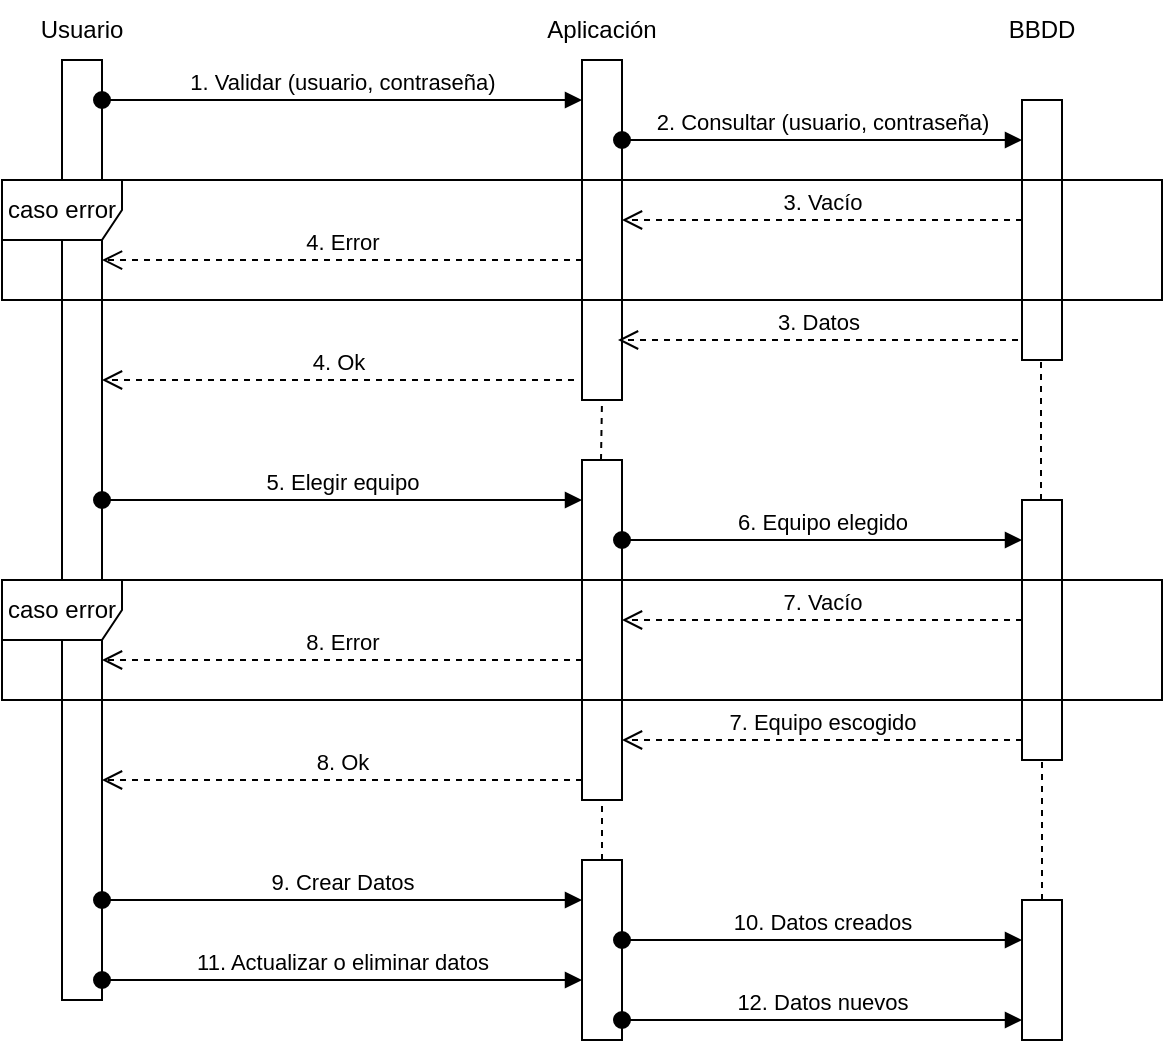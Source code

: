 <mxfile version="27.0.3">
  <diagram name="Página-1" id="u7MumK58wo4-aX8nqDDU">
    <mxGraphModel grid="1" page="1" gridSize="10" guides="1" tooltips="1" connect="1" arrows="1" fold="1" pageScale="1" pageWidth="827" pageHeight="1169" math="0" shadow="0">
      <root>
        <mxCell id="0" />
        <mxCell id="1" parent="0" />
        <mxCell id="o_gvsKv-QjHIP0NuVktO-1" value="" style="html=1;points=[[0,0,0,0,5],[0,1,0,0,-5],[1,0,0,0,5],[1,1,0,0,-5]];perimeter=orthogonalPerimeter;outlineConnect=0;targetShapes=umlLifeline;portConstraint=eastwest;newEdgeStyle={&quot;curved&quot;:0,&quot;rounded&quot;:0};" vertex="1" parent="1">
          <mxGeometry x="130" y="80" width="20" height="470" as="geometry" />
        </mxCell>
        <mxCell id="o_gvsKv-QjHIP0NuVktO-3" value="Usuario" style="text;html=1;align=center;verticalAlign=middle;whiteSpace=wrap;rounded=0;" vertex="1" parent="1">
          <mxGeometry x="110" y="50" width="60" height="30" as="geometry" />
        </mxCell>
        <mxCell id="o_gvsKv-QjHIP0NuVktO-4" value="Aplicación" style="text;html=1;align=center;verticalAlign=middle;whiteSpace=wrap;rounded=0;" vertex="1" parent="1">
          <mxGeometry x="370" y="50" width="60" height="30" as="geometry" />
        </mxCell>
        <mxCell id="o_gvsKv-QjHIP0NuVktO-5" value="BBDD" style="text;html=1;align=center;verticalAlign=middle;whiteSpace=wrap;rounded=0;" vertex="1" parent="1">
          <mxGeometry x="590" y="50" width="60" height="30" as="geometry" />
        </mxCell>
        <mxCell id="o_gvsKv-QjHIP0NuVktO-6" value="" style="html=1;points=[[0,0,0,0,5],[0,1,0,0,-5],[1,0,0,0,5],[1,1,0,0,-5]];perimeter=orthogonalPerimeter;outlineConnect=0;targetShapes=umlLifeline;portConstraint=eastwest;newEdgeStyle={&quot;curved&quot;:0,&quot;rounded&quot;:0};" vertex="1" parent="1">
          <mxGeometry x="390" y="80" width="20" height="170" as="geometry" />
        </mxCell>
        <mxCell id="o_gvsKv-QjHIP0NuVktO-7" value="1. Validar (usuario, contraseña)" style="html=1;verticalAlign=bottom;startArrow=oval;startFill=1;endArrow=block;startSize=8;curved=0;rounded=0;" edge="1" parent="1">
          <mxGeometry width="60" relative="1" as="geometry">
            <mxPoint x="150" y="100" as="sourcePoint" />
            <mxPoint x="390" y="100" as="targetPoint" />
          </mxGeometry>
        </mxCell>
        <mxCell id="o_gvsKv-QjHIP0NuVktO-8" value="" style="html=1;points=[[0,0,0,0,5],[0,1,0,0,-5],[1,0,0,0,5],[1,1,0,0,-5]];perimeter=orthogonalPerimeter;outlineConnect=0;targetShapes=umlLifeline;portConstraint=eastwest;newEdgeStyle={&quot;curved&quot;:0,&quot;rounded&quot;:0};" vertex="1" parent="1">
          <mxGeometry x="610" y="100" width="20" height="130" as="geometry" />
        </mxCell>
        <mxCell id="o_gvsKv-QjHIP0NuVktO-9" value="2. Consultar (usuario, contraseña)" style="html=1;verticalAlign=bottom;startArrow=oval;startFill=1;endArrow=block;startSize=8;curved=0;rounded=0;" edge="1" parent="1" source="o_gvsKv-QjHIP0NuVktO-6" target="o_gvsKv-QjHIP0NuVktO-8">
          <mxGeometry width="60" relative="1" as="geometry">
            <mxPoint x="450" y="120" as="sourcePoint" />
            <mxPoint x="600" y="120" as="targetPoint" />
            <Array as="points">
              <mxPoint x="560" y="120" />
            </Array>
            <mxPoint as="offset" />
          </mxGeometry>
        </mxCell>
        <mxCell id="o_gvsKv-QjHIP0NuVktO-10" value="3. Vacío" style="html=1;verticalAlign=bottom;endArrow=open;dashed=1;endSize=8;curved=0;rounded=0;" edge="1" parent="1">
          <mxGeometry relative="1" as="geometry">
            <mxPoint x="610" y="160" as="sourcePoint" />
            <mxPoint x="410" y="160" as="targetPoint" />
            <Array as="points">
              <mxPoint x="500" y="160" />
            </Array>
          </mxGeometry>
        </mxCell>
        <mxCell id="o_gvsKv-QjHIP0NuVktO-11" value="4. Error" style="html=1;verticalAlign=bottom;endArrow=open;dashed=1;endSize=8;curved=0;rounded=0;exitX=0;exitY=0.615;exitDx=0;exitDy=0;exitPerimeter=0;" edge="1" parent="1">
          <mxGeometry relative="1" as="geometry">
            <mxPoint x="390" y="180.0" as="sourcePoint" />
            <mxPoint x="150" y="180.05" as="targetPoint" />
            <Array as="points">
              <mxPoint x="350" y="180.05" />
            </Array>
          </mxGeometry>
        </mxCell>
        <mxCell id="o_gvsKv-QjHIP0NuVktO-12" value="caso error" style="shape=umlFrame;whiteSpace=wrap;html=1;pointerEvents=0;" vertex="1" parent="1">
          <mxGeometry x="100" y="140" width="580" height="60" as="geometry" />
        </mxCell>
        <mxCell id="o_gvsKv-QjHIP0NuVktO-13" value="3. Datos" style="html=1;verticalAlign=bottom;endArrow=open;dashed=1;endSize=8;curved=0;rounded=0;entryX=1;entryY=0.667;entryDx=0;entryDy=0;entryPerimeter=0;" edge="1" parent="1">
          <mxGeometry relative="1" as="geometry">
            <mxPoint x="608" y="220" as="sourcePoint" />
            <mxPoint x="408" y="220" as="targetPoint" />
          </mxGeometry>
        </mxCell>
        <mxCell id="o_gvsKv-QjHIP0NuVktO-14" value="4. Ok" style="html=1;verticalAlign=bottom;endArrow=open;dashed=1;endSize=8;curved=0;rounded=0;exitX=-0.2;exitY=0.805;exitDx=0;exitDy=0;exitPerimeter=0;" edge="1" parent="1">
          <mxGeometry relative="1" as="geometry">
            <mxPoint x="386" y="240.05" as="sourcePoint" />
            <mxPoint x="150" y="240" as="targetPoint" />
            <Array as="points">
              <mxPoint x="300" y="240" />
            </Array>
          </mxGeometry>
        </mxCell>
        <mxCell id="o_gvsKv-QjHIP0NuVktO-15" value="" style="html=1;points=[[0,0,0,0,5],[0,1,0,0,-5],[1,0,0,0,5],[1,1,0,0,-5]];perimeter=orthogonalPerimeter;outlineConnect=0;targetShapes=umlLifeline;portConstraint=eastwest;newEdgeStyle={&quot;curved&quot;:0,&quot;rounded&quot;:0};" vertex="1" parent="1">
          <mxGeometry x="390" y="280" width="20" height="170" as="geometry" />
        </mxCell>
        <mxCell id="o_gvsKv-QjHIP0NuVktO-16" value="5. Elegir equipo" style="html=1;verticalAlign=bottom;startArrow=oval;startFill=1;endArrow=block;startSize=8;curved=0;rounded=0;" edge="1" parent="1">
          <mxGeometry width="60" relative="1" as="geometry">
            <mxPoint x="150" y="300" as="sourcePoint" />
            <mxPoint x="390" y="300" as="targetPoint" />
          </mxGeometry>
        </mxCell>
        <mxCell id="o_gvsKv-QjHIP0NuVktO-17" value="" style="html=1;points=[[0,0,0,0,5],[0,1,0,0,-5],[1,0,0,0,5],[1,1,0,0,-5]];perimeter=orthogonalPerimeter;outlineConnect=0;targetShapes=umlLifeline;portConstraint=eastwest;newEdgeStyle={&quot;curved&quot;:0,&quot;rounded&quot;:0};" vertex="1" parent="1">
          <mxGeometry x="610" y="300" width="20" height="130" as="geometry" />
        </mxCell>
        <mxCell id="o_gvsKv-QjHIP0NuVktO-18" value="6. Equipo elegido" style="html=1;verticalAlign=bottom;startArrow=oval;startFill=1;endArrow=block;startSize=8;curved=0;rounded=0;" edge="1" parent="1">
          <mxGeometry width="60" relative="1" as="geometry">
            <mxPoint x="410" y="320" as="sourcePoint" />
            <mxPoint x="610" y="320" as="targetPoint" />
          </mxGeometry>
        </mxCell>
        <mxCell id="o_gvsKv-QjHIP0NuVktO-19" value="7. Vacío" style="html=1;verticalAlign=bottom;endArrow=open;dashed=1;endSize=8;curved=0;rounded=0;" edge="1" parent="1" source="o_gvsKv-QjHIP0NuVktO-17" target="o_gvsKv-QjHIP0NuVktO-15">
          <mxGeometry relative="1" as="geometry">
            <mxPoint x="510" y="360" as="sourcePoint" />
            <mxPoint x="430" y="360" as="targetPoint" />
            <Array as="points">
              <mxPoint x="550" y="360" />
            </Array>
          </mxGeometry>
        </mxCell>
        <mxCell id="o_gvsKv-QjHIP0NuVktO-21" value="8. Error" style="html=1;verticalAlign=bottom;endArrow=open;dashed=1;endSize=8;curved=0;rounded=0;" edge="1" parent="1">
          <mxGeometry relative="1" as="geometry">
            <mxPoint x="390" y="380" as="sourcePoint" />
            <mxPoint x="150" y="380" as="targetPoint" />
          </mxGeometry>
        </mxCell>
        <mxCell id="o_gvsKv-QjHIP0NuVktO-22" value="caso error" style="shape=umlFrame;whiteSpace=wrap;html=1;pointerEvents=0;" vertex="1" parent="1">
          <mxGeometry x="100" y="340" width="580" height="60" as="geometry" />
        </mxCell>
        <mxCell id="o_gvsKv-QjHIP0NuVktO-23" value="7. Equipo escogido" style="html=1;verticalAlign=bottom;endArrow=open;dashed=1;endSize=8;curved=0;rounded=0;" edge="1" parent="1" source="o_gvsKv-QjHIP0NuVktO-17">
          <mxGeometry relative="1" as="geometry">
            <mxPoint x="490" y="420" as="sourcePoint" />
            <mxPoint x="410" y="420" as="targetPoint" />
          </mxGeometry>
        </mxCell>
        <mxCell id="o_gvsKv-QjHIP0NuVktO-24" value="8. Ok" style="html=1;verticalAlign=bottom;endArrow=open;dashed=1;endSize=8;curved=0;rounded=0;" edge="1" parent="1">
          <mxGeometry relative="1" as="geometry">
            <mxPoint x="390" y="440" as="sourcePoint" />
            <mxPoint x="150" y="440" as="targetPoint" />
          </mxGeometry>
        </mxCell>
        <mxCell id="o_gvsKv-QjHIP0NuVktO-25" value="" style="html=1;points=[[0,0,0,0,5],[0,1,0,0,-5],[1,0,0,0,5],[1,1,0,0,-5]];perimeter=orthogonalPerimeter;outlineConnect=0;targetShapes=umlLifeline;portConstraint=eastwest;newEdgeStyle={&quot;curved&quot;:0,&quot;rounded&quot;:0};" vertex="1" parent="1">
          <mxGeometry x="390" y="480" width="20" height="90" as="geometry" />
        </mxCell>
        <mxCell id="o_gvsKv-QjHIP0NuVktO-26" value="" style="html=1;points=[[0,0,0,0,5],[0,1,0,0,-5],[1,0,0,0,5],[1,1,0,0,-5]];perimeter=orthogonalPerimeter;outlineConnect=0;targetShapes=umlLifeline;portConstraint=eastwest;newEdgeStyle={&quot;curved&quot;:0,&quot;rounded&quot;:0};" vertex="1" parent="1">
          <mxGeometry x="610" y="500" width="20" height="70" as="geometry" />
        </mxCell>
        <mxCell id="o_gvsKv-QjHIP0NuVktO-28" value="" style="endArrow=none;dashed=1;html=1;rounded=0;" edge="1" parent="1" source="o_gvsKv-QjHIP0NuVktO-25" target="o_gvsKv-QjHIP0NuVktO-15">
          <mxGeometry width="50" height="50" relative="1" as="geometry">
            <mxPoint x="220" y="710" as="sourcePoint" />
            <mxPoint x="440" y="600" as="targetPoint" />
          </mxGeometry>
        </mxCell>
        <mxCell id="o_gvsKv-QjHIP0NuVktO-29" value="" style="endArrow=none;dashed=1;html=1;rounded=0;" edge="1" parent="1" source="o_gvsKv-QjHIP0NuVktO-26" target="o_gvsKv-QjHIP0NuVktO-17">
          <mxGeometry width="50" height="50" relative="1" as="geometry">
            <mxPoint x="410" y="490" as="sourcePoint" />
            <mxPoint x="450" y="470" as="targetPoint" />
          </mxGeometry>
        </mxCell>
        <mxCell id="o_gvsKv-QjHIP0NuVktO-30" value="" style="endArrow=none;dashed=1;html=1;rounded=0;" edge="1" parent="1" target="o_gvsKv-QjHIP0NuVktO-8">
          <mxGeometry width="50" height="50" relative="1" as="geometry">
            <mxPoint x="619.5" y="300" as="sourcePoint" />
            <mxPoint x="619.5" y="250" as="targetPoint" />
          </mxGeometry>
        </mxCell>
        <mxCell id="o_gvsKv-QjHIP0NuVktO-31" value="" style="endArrow=none;dashed=1;html=1;rounded=0;" edge="1" parent="1">
          <mxGeometry width="50" height="50" relative="1" as="geometry">
            <mxPoint x="399.5" y="280" as="sourcePoint" />
            <mxPoint x="400" y="250" as="targetPoint" />
          </mxGeometry>
        </mxCell>
        <mxCell id="o_gvsKv-QjHIP0NuVktO-32" value="9. Crear Datos" style="html=1;verticalAlign=bottom;startArrow=oval;startFill=1;endArrow=block;startSize=8;curved=0;rounded=0;" edge="1" parent="1">
          <mxGeometry width="60" relative="1" as="geometry">
            <mxPoint x="150" y="500" as="sourcePoint" />
            <mxPoint x="390" y="500" as="targetPoint" />
          </mxGeometry>
        </mxCell>
        <mxCell id="o_gvsKv-QjHIP0NuVktO-34" value="11. Actualizar o eliminar datos" style="html=1;verticalAlign=bottom;startArrow=oval;startFill=1;endArrow=block;startSize=8;curved=0;rounded=0;" edge="1" parent="1">
          <mxGeometry width="60" relative="1" as="geometry">
            <mxPoint x="150" y="540" as="sourcePoint" />
            <mxPoint x="390" y="540" as="targetPoint" />
            <mxPoint as="offset" />
          </mxGeometry>
        </mxCell>
        <mxCell id="o_gvsKv-QjHIP0NuVktO-36" value="10. Datos creados" style="html=1;verticalAlign=bottom;startArrow=oval;startFill=1;endArrow=block;startSize=8;curved=0;rounded=0;" edge="1" parent="1" target="o_gvsKv-QjHIP0NuVktO-26">
          <mxGeometry width="60" relative="1" as="geometry">
            <mxPoint x="410" y="520" as="sourcePoint" />
            <mxPoint x="470" y="520" as="targetPoint" />
          </mxGeometry>
        </mxCell>
        <mxCell id="o_gvsKv-QjHIP0NuVktO-37" value="12. Datos nuevos" style="html=1;verticalAlign=bottom;startArrow=oval;startFill=1;endArrow=block;startSize=8;curved=0;rounded=0;" edge="1" parent="1">
          <mxGeometry width="60" relative="1" as="geometry">
            <mxPoint x="410" y="560" as="sourcePoint" />
            <mxPoint x="610" y="560" as="targetPoint" />
          </mxGeometry>
        </mxCell>
      </root>
    </mxGraphModel>
  </diagram>
</mxfile>

